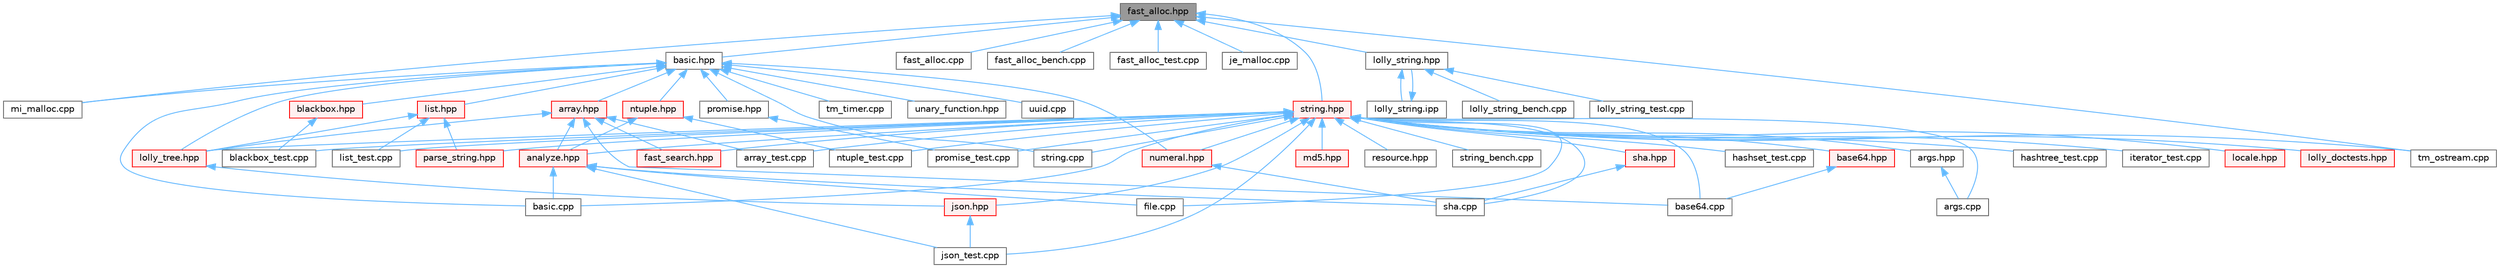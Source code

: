 digraph "fast_alloc.hpp"
{
 // LATEX_PDF_SIZE
  bgcolor="transparent";
  edge [fontname=Helvetica,fontsize=10,labelfontname=Helvetica,labelfontsize=10];
  node [fontname=Helvetica,fontsize=10,shape=box,height=0.2,width=0.4];
  Node1 [id="Node000001",label="fast_alloc.hpp",height=0.2,width=0.4,color="gray40", fillcolor="grey60", style="filled", fontcolor="black",tooltip=" "];
  Node1 -> Node2 [id="edge1_Node000001_Node000002",dir="back",color="steelblue1",style="solid",tooltip=" "];
  Node2 [id="Node000002",label="basic.hpp",height=0.2,width=0.4,color="grey40", fillcolor="white", style="filled",URL="$basic_8hpp.html",tooltip=" "];
  Node2 -> Node3 [id="edge2_Node000002_Node000003",dir="back",color="steelblue1",style="solid",tooltip=" "];
  Node3 [id="Node000003",label="array.hpp",height=0.2,width=0.4,color="red", fillcolor="#FFF0F0", style="filled",URL="$array_8hpp.html",tooltip=" "];
  Node3 -> Node4 [id="edge3_Node000003_Node000004",dir="back",color="steelblue1",style="solid",tooltip=" "];
  Node4 [id="Node000004",label="analyze.hpp",height=0.2,width=0.4,color="red", fillcolor="#FFF0F0", style="filled",URL="$analyze_8hpp.html",tooltip=" "];
  Node4 -> Node8 [id="edge4_Node000004_Node000008",dir="back",color="steelblue1",style="solid",tooltip=" "];
  Node8 [id="Node000008",label="basic.cpp",height=0.2,width=0.4,color="grey40", fillcolor="white", style="filled",URL="$basic_8cpp.html",tooltip=" "];
  Node4 -> Node10 [id="edge5_Node000004_Node000010",dir="back",color="steelblue1",style="solid",tooltip=" "];
  Node10 [id="Node000010",label="file.cpp",height=0.2,width=0.4,color="grey40", fillcolor="white", style="filled",URL="$file_8cpp.html",tooltip=" "];
  Node4 -> Node13 [id="edge6_Node000004_Node000013",dir="back",color="steelblue1",style="solid",tooltip=" "];
  Node13 [id="Node000013",label="json_test.cpp",height=0.2,width=0.4,color="grey40", fillcolor="white", style="filled",URL="$json__test_8cpp.html",tooltip=" "];
  Node4 -> Node18 [id="edge7_Node000004_Node000018",dir="back",color="steelblue1",style="solid",tooltip=" "];
  Node18 [id="Node000018",label="sha.cpp",height=0.2,width=0.4,color="grey40", fillcolor="white", style="filled",URL="$sha_8cpp.html",tooltip=" "];
  Node3 -> Node24 [id="edge8_Node000003_Node000024",dir="back",color="steelblue1",style="solid",tooltip=" "];
  Node24 [id="Node000024",label="array_test.cpp",height=0.2,width=0.4,color="grey40", fillcolor="white", style="filled",URL="$array__test_8cpp.html",tooltip=" "];
  Node3 -> Node25 [id="edge9_Node000003_Node000025",dir="back",color="steelblue1",style="solid",tooltip=" "];
  Node25 [id="Node000025",label="base64.cpp",height=0.2,width=0.4,color="grey40", fillcolor="white", style="filled",URL="$base64_8cpp.html",tooltip=" "];
  Node3 -> Node26 [id="edge10_Node000003_Node000026",dir="back",color="steelblue1",style="solid",tooltip=" "];
  Node26 [id="Node000026",label="fast_search.hpp",height=0.2,width=0.4,color="red", fillcolor="#FFF0F0", style="filled",URL="$fast__search_8hpp.html",tooltip=" "];
  Node3 -> Node28 [id="edge11_Node000003_Node000028",dir="back",color="steelblue1",style="solid",tooltip=" "];
  Node28 [id="Node000028",label="lolly_tree.hpp",height=0.2,width=0.4,color="red", fillcolor="#FFF0F0", style="filled",URL="$lolly__tree_8hpp.html",tooltip=" "];
  Node28 -> Node31 [id="edge12_Node000028_Node000031",dir="back",color="steelblue1",style="solid",tooltip=" "];
  Node31 [id="Node000031",label="json.hpp",height=0.2,width=0.4,color="red", fillcolor="#FFF0F0", style="filled",URL="$json_8hpp.html",tooltip=" "];
  Node31 -> Node13 [id="edge13_Node000031_Node000013",dir="back",color="steelblue1",style="solid",tooltip=" "];
  Node2 -> Node8 [id="edge14_Node000002_Node000008",dir="back",color="steelblue1",style="solid",tooltip=" "];
  Node2 -> Node83 [id="edge15_Node000002_Node000083",dir="back",color="steelblue1",style="solid",tooltip=" "];
  Node83 [id="Node000083",label="blackbox.hpp",height=0.2,width=0.4,color="red", fillcolor="#FFF0F0", style="filled",URL="$blackbox_8hpp.html",tooltip=" "];
  Node83 -> Node47 [id="edge16_Node000083_Node000047",dir="back",color="steelblue1",style="solid",tooltip=" "];
  Node47 [id="Node000047",label="blackbox_test.cpp",height=0.2,width=0.4,color="grey40", fillcolor="white", style="filled",URL="$blackbox__test_8cpp.html",tooltip=" "];
  Node2 -> Node84 [id="edge17_Node000002_Node000084",dir="back",color="steelblue1",style="solid",tooltip=" "];
  Node84 [id="Node000084",label="list.hpp",height=0.2,width=0.4,color="red", fillcolor="#FFF0F0", style="filled",URL="$list_8hpp.html",tooltip=" "];
  Node84 -> Node54 [id="edge18_Node000084_Node000054",dir="back",color="steelblue1",style="solid",tooltip=" "];
  Node54 [id="Node000054",label="list_test.cpp",height=0.2,width=0.4,color="grey40", fillcolor="white", style="filled",URL="$list__test_8cpp.html",tooltip=" "];
  Node84 -> Node28 [id="edge19_Node000084_Node000028",dir="back",color="steelblue1",style="solid",tooltip=" "];
  Node84 -> Node101 [id="edge20_Node000084_Node000101",dir="back",color="steelblue1",style="solid",tooltip=" "];
  Node101 [id="Node000101",label="parse_string.hpp",height=0.2,width=0.4,color="red", fillcolor="#FFF0F0", style="filled",URL="$parse__string_8hpp.html",tooltip=" "];
  Node2 -> Node28 [id="edge21_Node000002_Node000028",dir="back",color="steelblue1",style="solid",tooltip=" "];
  Node2 -> Node102 [id="edge22_Node000002_Node000102",dir="back",color="steelblue1",style="solid",tooltip=" "];
  Node102 [id="Node000102",label="mi_malloc.cpp",height=0.2,width=0.4,color="grey40", fillcolor="white", style="filled",URL="$mi__malloc_8cpp.html",tooltip=" "];
  Node2 -> Node103 [id="edge23_Node000002_Node000103",dir="back",color="steelblue1",style="solid",tooltip=" "];
  Node103 [id="Node000103",label="ntuple.hpp",height=0.2,width=0.4,color="red", fillcolor="#FFF0F0", style="filled",URL="$ntuple_8hpp.html",tooltip=" "];
  Node103 -> Node4 [id="edge24_Node000103_Node000004",dir="back",color="steelblue1",style="solid",tooltip=" "];
  Node103 -> Node55 [id="edge25_Node000103_Node000055",dir="back",color="steelblue1",style="solid",tooltip=" "];
  Node55 [id="Node000055",label="ntuple_test.cpp",height=0.2,width=0.4,color="grey40", fillcolor="white", style="filled",URL="$ntuple__test_8cpp.html",tooltip=" "];
  Node2 -> Node104 [id="edge26_Node000002_Node000104",dir="back",color="steelblue1",style="solid",tooltip=" "];
  Node104 [id="Node000104",label="numeral.hpp",height=0.2,width=0.4,color="red", fillcolor="#FFF0F0", style="filled",URL="$numeral_8hpp.html",tooltip=" "];
  Node104 -> Node18 [id="edge27_Node000104_Node000018",dir="back",color="steelblue1",style="solid",tooltip=" "];
  Node2 -> Node105 [id="edge28_Node000002_Node000105",dir="back",color="steelblue1",style="solid",tooltip=" "];
  Node105 [id="Node000105",label="promise.hpp",height=0.2,width=0.4,color="grey40", fillcolor="white", style="filled",URL="$promise_8hpp.html",tooltip=" "];
  Node105 -> Node58 [id="edge29_Node000105_Node000058",dir="back",color="steelblue1",style="solid",tooltip=" "];
  Node58 [id="Node000058",label="promise_test.cpp",height=0.2,width=0.4,color="grey40", fillcolor="white", style="filled",URL="$promise__test_8cpp.html",tooltip=" "];
  Node2 -> Node106 [id="edge30_Node000002_Node000106",dir="back",color="steelblue1",style="solid",tooltip=" "];
  Node106 [id="Node000106",label="string.cpp",height=0.2,width=0.4,color="grey40", fillcolor="white", style="filled",URL="$string_8cpp.html",tooltip=" "];
  Node2 -> Node74 [id="edge31_Node000002_Node000074",dir="back",color="steelblue1",style="solid",tooltip=" "];
  Node74 [id="Node000074",label="tm_timer.cpp",height=0.2,width=0.4,color="grey40", fillcolor="white", style="filled",URL="$tm__timer_8cpp.html",tooltip=" "];
  Node2 -> Node107 [id="edge32_Node000002_Node000107",dir="back",color="steelblue1",style="solid",tooltip=" "];
  Node107 [id="Node000107",label="unary_function.hpp",height=0.2,width=0.4,color="grey40", fillcolor="white", style="filled",URL="$unary__function_8hpp.html",tooltip=" "];
  Node2 -> Node108 [id="edge33_Node000002_Node000108",dir="back",color="steelblue1",style="solid",tooltip=" "];
  Node108 [id="Node000108",label="uuid.cpp",height=0.2,width=0.4,color="grey40", fillcolor="white", style="filled",URL="$uuid_8cpp.html",tooltip=" "];
  Node1 -> Node109 [id="edge34_Node000001_Node000109",dir="back",color="steelblue1",style="solid",tooltip=" "];
  Node109 [id="Node000109",label="fast_alloc.cpp",height=0.2,width=0.4,color="grey40", fillcolor="white", style="filled",URL="$fast__alloc_8cpp.html",tooltip=" "];
  Node1 -> Node78 [id="edge35_Node000001_Node000078",dir="back",color="steelblue1",style="solid",tooltip=" "];
  Node78 [id="Node000078",label="fast_alloc_bench.cpp",height=0.2,width=0.4,color="grey40", fillcolor="white", style="filled",URL="$fast__alloc__bench_8cpp.html",tooltip=" "];
  Node1 -> Node48 [id="edge36_Node000001_Node000048",dir="back",color="steelblue1",style="solid",tooltip=" "];
  Node48 [id="Node000048",label="fast_alloc_test.cpp",height=0.2,width=0.4,color="grey40", fillcolor="white", style="filled",URL="$fast__alloc__test_8cpp.html",tooltip=" "];
  Node1 -> Node110 [id="edge37_Node000001_Node000110",dir="back",color="steelblue1",style="solid",tooltip=" "];
  Node110 [id="Node000110",label="je_malloc.cpp",height=0.2,width=0.4,color="grey40", fillcolor="white", style="filled",URL="$je__malloc_8cpp.html",tooltip=" "];
  Node1 -> Node111 [id="edge38_Node000001_Node000111",dir="back",color="steelblue1",style="solid",tooltip=" "];
  Node111 [id="Node000111",label="lolly_string.hpp",height=0.2,width=0.4,color="grey40", fillcolor="white", style="filled",URL="$lolly__string_8hpp.html",tooltip=" "];
  Node111 -> Node112 [id="edge39_Node000111_Node000112",dir="back",color="steelblue1",style="solid",tooltip=" "];
  Node112 [id="Node000112",label="lolly_string.ipp",height=0.2,width=0.4,color="grey40", fillcolor="white", style="filled",URL="$lolly__string_8ipp.html",tooltip=" "];
  Node112 -> Node111 [id="edge40_Node000112_Node000111",dir="back",color="steelblue1",style="solid",tooltip=" "];
  Node111 -> Node113 [id="edge41_Node000111_Node000113",dir="back",color="steelblue1",style="solid",tooltip=" "];
  Node113 [id="Node000113",label="lolly_string_bench.cpp",height=0.2,width=0.4,color="grey40", fillcolor="white", style="filled",URL="$lolly__string__bench_8cpp.html",tooltip=" "];
  Node111 -> Node114 [id="edge42_Node000111_Node000114",dir="back",color="steelblue1",style="solid",tooltip=" "];
  Node114 [id="Node000114",label="lolly_string_test.cpp",height=0.2,width=0.4,color="grey40", fillcolor="white", style="filled",URL="$lolly__string__test_8cpp.html",tooltip=" "];
  Node1 -> Node102 [id="edge43_Node000001_Node000102",dir="back",color="steelblue1",style="solid",tooltip=" "];
  Node1 -> Node115 [id="edge44_Node000001_Node000115",dir="back",color="steelblue1",style="solid",tooltip=" "];
  Node115 [id="Node000115",label="string.hpp",height=0.2,width=0.4,color="red", fillcolor="#FFF0F0", style="filled",URL="$string_8hpp.html",tooltip=" "];
  Node115 -> Node4 [id="edge45_Node000115_Node000004",dir="back",color="steelblue1",style="solid",tooltip=" "];
  Node115 -> Node116 [id="edge46_Node000115_Node000116",dir="back",color="steelblue1",style="solid",tooltip=" "];
  Node116 [id="Node000116",label="args.cpp",height=0.2,width=0.4,color="grey40", fillcolor="white", style="filled",URL="$args_8cpp.html",tooltip=" "];
  Node115 -> Node117 [id="edge47_Node000115_Node000117",dir="back",color="steelblue1",style="solid",tooltip=" "];
  Node117 [id="Node000117",label="args.hpp",height=0.2,width=0.4,color="grey40", fillcolor="white", style="filled",URL="$args_8hpp.html",tooltip=" "];
  Node117 -> Node116 [id="edge48_Node000117_Node000116",dir="back",color="steelblue1",style="solid",tooltip=" "];
  Node115 -> Node24 [id="edge49_Node000115_Node000024",dir="back",color="steelblue1",style="solid",tooltip=" "];
  Node115 -> Node25 [id="edge50_Node000115_Node000025",dir="back",color="steelblue1",style="solid",tooltip=" "];
  Node115 -> Node118 [id="edge51_Node000115_Node000118",dir="back",color="steelblue1",style="solid",tooltip=" "];
  Node118 [id="Node000118",label="base64.hpp",height=0.2,width=0.4,color="red", fillcolor="#FFF0F0", style="filled",URL="$base64_8hpp.html",tooltip=" "];
  Node118 -> Node25 [id="edge52_Node000118_Node000025",dir="back",color="steelblue1",style="solid",tooltip=" "];
  Node115 -> Node8 [id="edge53_Node000115_Node000008",dir="back",color="steelblue1",style="solid",tooltip=" "];
  Node115 -> Node47 [id="edge54_Node000115_Node000047",dir="back",color="steelblue1",style="solid",tooltip=" "];
  Node115 -> Node26 [id="edge55_Node000115_Node000026",dir="back",color="steelblue1",style="solid",tooltip=" "];
  Node115 -> Node10 [id="edge56_Node000115_Node000010",dir="back",color="steelblue1",style="solid",tooltip=" "];
  Node115 -> Node51 [id="edge57_Node000115_Node000051",dir="back",color="steelblue1",style="solid",tooltip=" "];
  Node51 [id="Node000051",label="hashset_test.cpp",height=0.2,width=0.4,color="grey40", fillcolor="white", style="filled",URL="$hashset__test_8cpp.html",tooltip=" "];
  Node115 -> Node52 [id="edge58_Node000115_Node000052",dir="back",color="steelblue1",style="solid",tooltip=" "];
  Node52 [id="Node000052",label="hashtree_test.cpp",height=0.2,width=0.4,color="grey40", fillcolor="white", style="filled",URL="$hashtree__test_8cpp.html",tooltip=" "];
  Node115 -> Node53 [id="edge59_Node000115_Node000053",dir="back",color="steelblue1",style="solid",tooltip=" "];
  Node53 [id="Node000053",label="iterator_test.cpp",height=0.2,width=0.4,color="grey40", fillcolor="white", style="filled",URL="$iterator__test_8cpp.html",tooltip=" "];
  Node115 -> Node31 [id="edge60_Node000115_Node000031",dir="back",color="steelblue1",style="solid",tooltip=" "];
  Node115 -> Node13 [id="edge61_Node000115_Node000013",dir="back",color="steelblue1",style="solid",tooltip=" "];
  Node115 -> Node54 [id="edge62_Node000115_Node000054",dir="back",color="steelblue1",style="solid",tooltip=" "];
  Node115 -> Node119 [id="edge63_Node000115_Node000119",dir="back",color="steelblue1",style="solid",tooltip=" "];
  Node119 [id="Node000119",label="locale.hpp",height=0.2,width=0.4,color="red", fillcolor="#FFF0F0", style="filled",URL="$locale_8hpp.html",tooltip=" "];
  Node115 -> Node44 [id="edge64_Node000115_Node000044",dir="back",color="steelblue1",style="solid",tooltip=" "];
  Node44 [id="Node000044",label="lolly_doctests.hpp",height=0.2,width=0.4,color="red", fillcolor="#FFF0F0", style="filled",URL="$lolly__doctests_8hpp.html",tooltip=" "];
  Node115 -> Node28 [id="edge65_Node000115_Node000028",dir="back",color="steelblue1",style="solid",tooltip=" "];
  Node115 -> Node67 [id="edge66_Node000115_Node000067",dir="back",color="steelblue1",style="solid",tooltip=" "];
  Node67 [id="Node000067",label="md5.hpp",height=0.2,width=0.4,color="red", fillcolor="#FFF0F0", style="filled",URL="$md5_8hpp.html",tooltip=" "];
  Node115 -> Node55 [id="edge67_Node000115_Node000055",dir="back",color="steelblue1",style="solid",tooltip=" "];
  Node115 -> Node104 [id="edge68_Node000115_Node000104",dir="back",color="steelblue1",style="solid",tooltip=" "];
  Node115 -> Node101 [id="edge69_Node000115_Node000101",dir="back",color="steelblue1",style="solid",tooltip=" "];
  Node115 -> Node58 [id="edge70_Node000115_Node000058",dir="back",color="steelblue1",style="solid",tooltip=" "];
  Node115 -> Node96 [id="edge71_Node000115_Node000096",dir="back",color="steelblue1",style="solid",tooltip=" "];
  Node96 [id="Node000096",label="resource.hpp",height=0.2,width=0.4,color="grey40", fillcolor="white", style="filled",URL="$resource_8hpp.html",tooltip=" "];
  Node115 -> Node18 [id="edge72_Node000115_Node000018",dir="back",color="steelblue1",style="solid",tooltip=" "];
  Node115 -> Node68 [id="edge73_Node000115_Node000068",dir="back",color="steelblue1",style="solid",tooltip=" "];
  Node68 [id="Node000068",label="sha.hpp",height=0.2,width=0.4,color="red", fillcolor="#FFF0F0", style="filled",URL="$sha_8hpp.html",tooltip=" "];
  Node68 -> Node18 [id="edge74_Node000068_Node000018",dir="back",color="steelblue1",style="solid",tooltip=" "];
  Node115 -> Node106 [id="edge75_Node000115_Node000106",dir="back",color="steelblue1",style="solid",tooltip=" "];
  Node115 -> Node79 [id="edge76_Node000115_Node000079",dir="back",color="steelblue1",style="solid",tooltip=" "];
  Node79 [id="Node000079",label="string_bench.cpp",height=0.2,width=0.4,color="grey40", fillcolor="white", style="filled",URL="$string__bench_8cpp.html",tooltip=" "];
  Node115 -> Node122 [id="edge77_Node000115_Node000122",dir="back",color="steelblue1",style="solid",tooltip=" "];
  Node122 [id="Node000122",label="tm_ostream.cpp",height=0.2,width=0.4,color="grey40", fillcolor="white", style="filled",URL="$tm__ostream_8cpp.html",tooltip=" "];
  Node1 -> Node122 [id="edge78_Node000001_Node000122",dir="back",color="steelblue1",style="solid",tooltip=" "];
}
